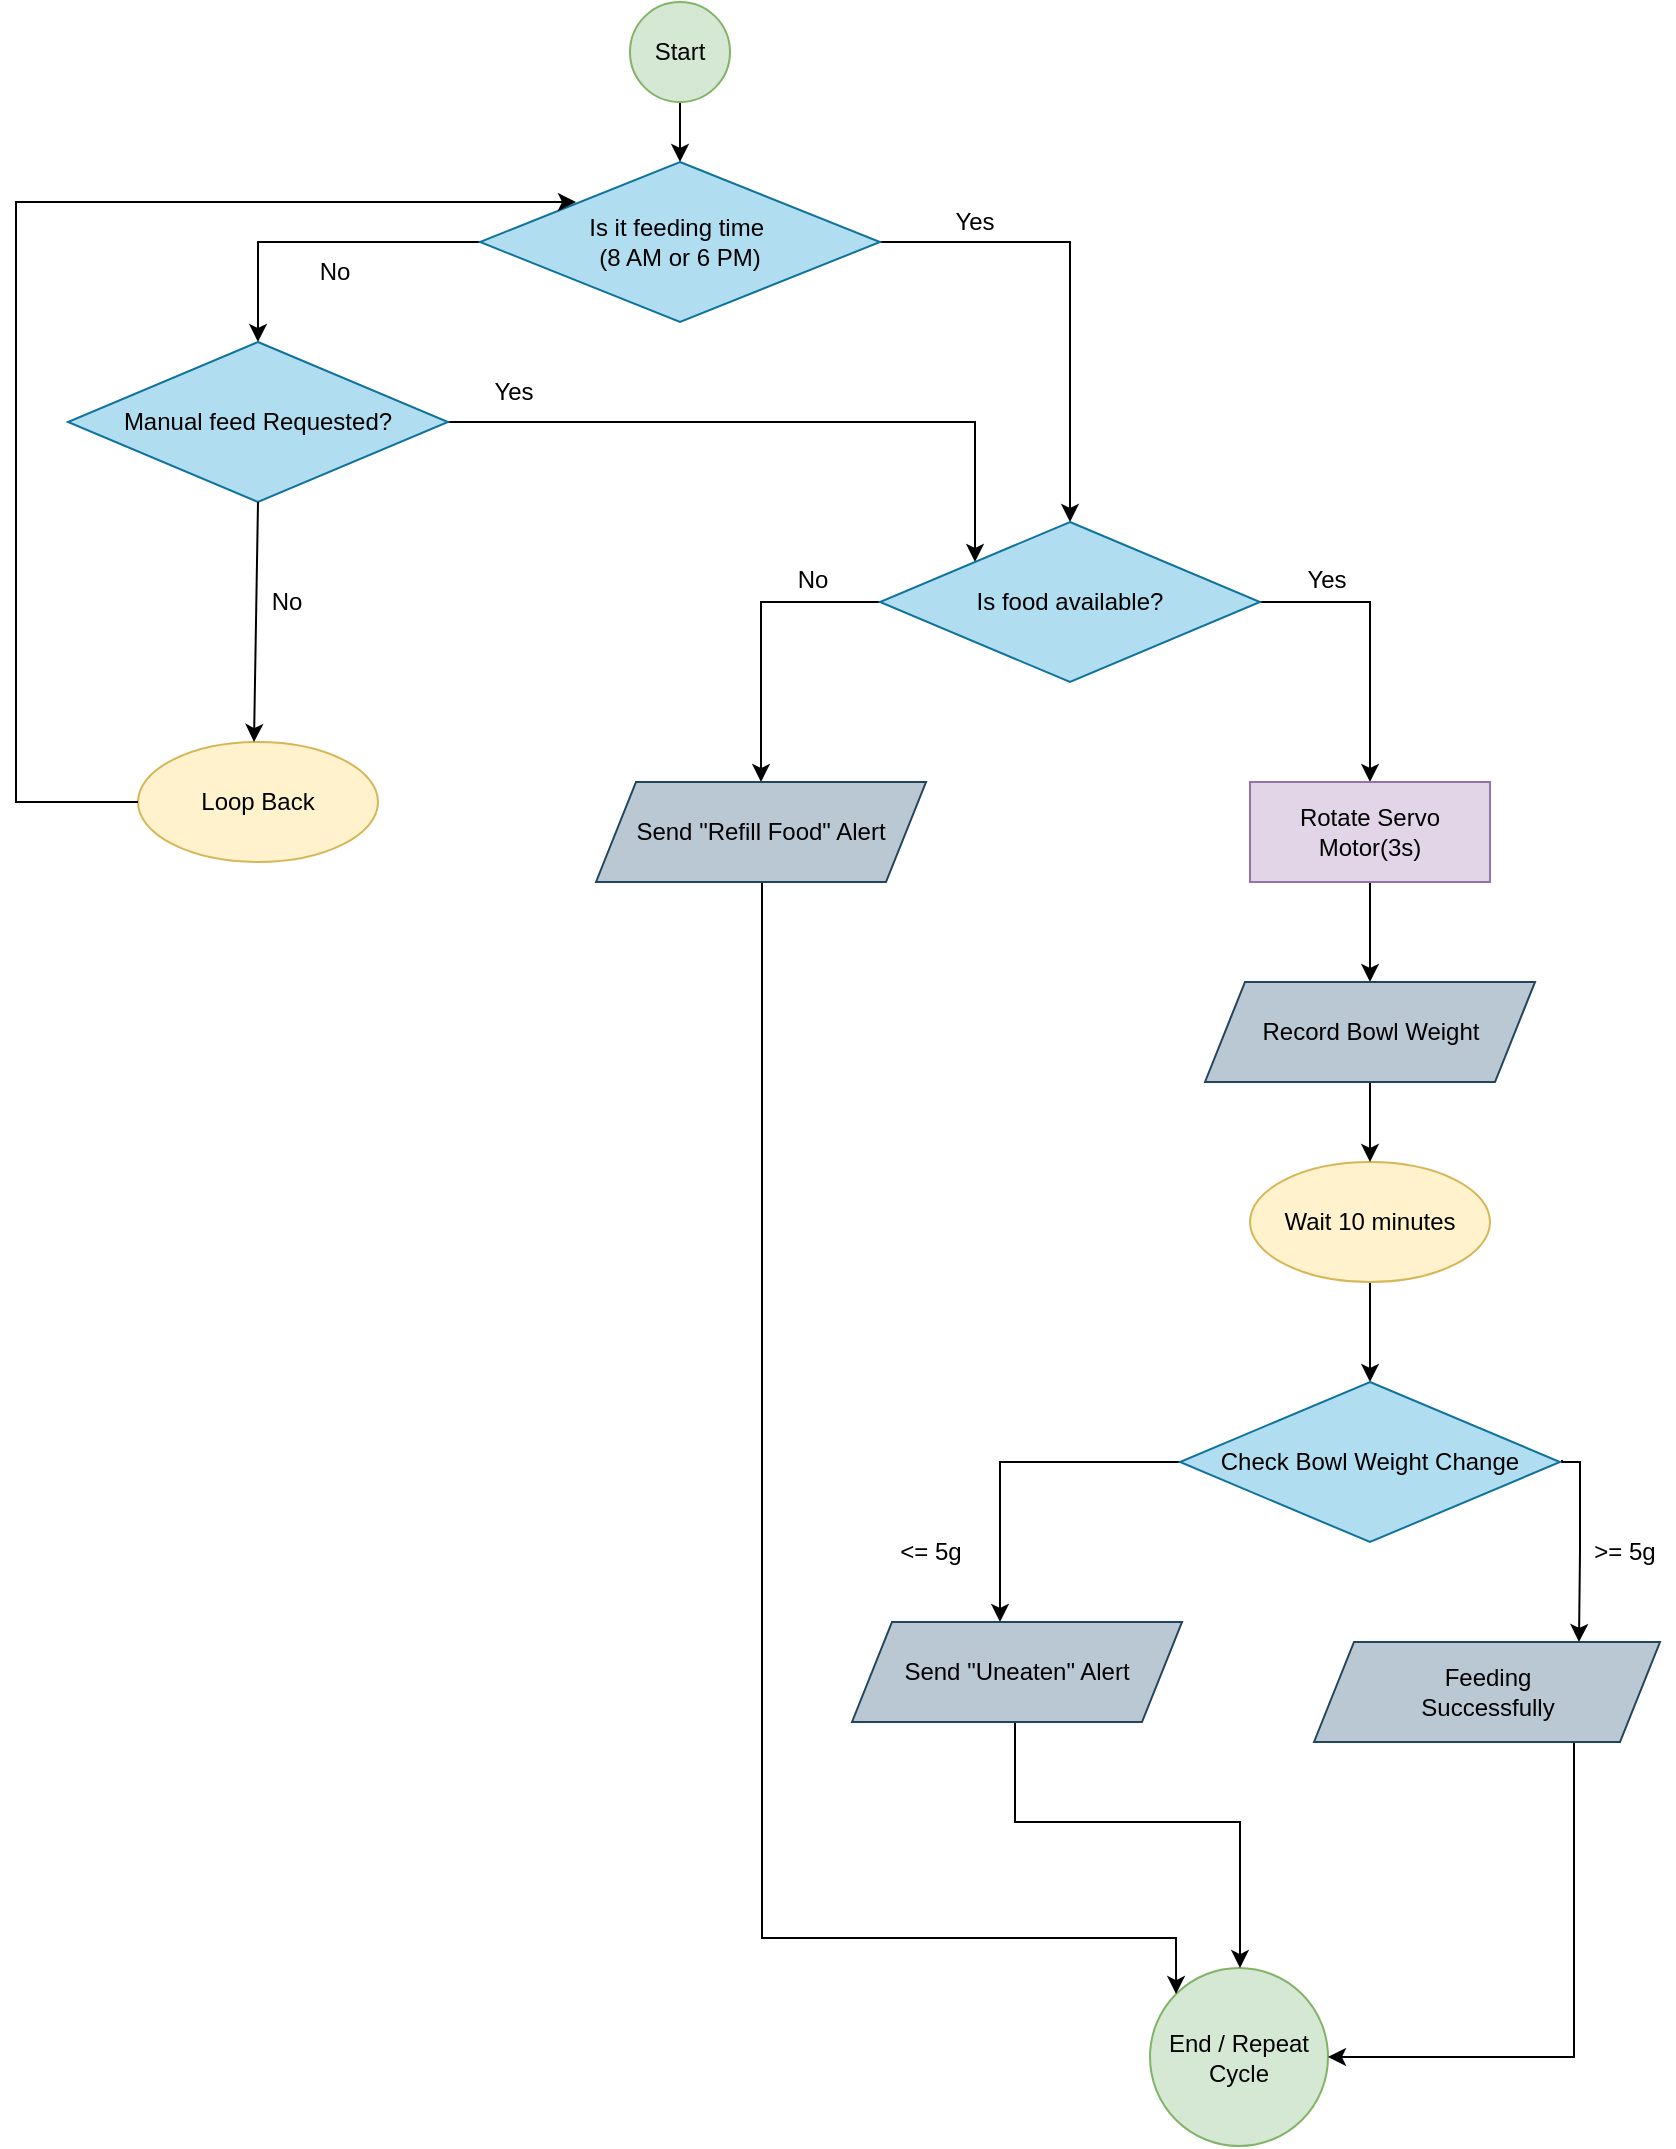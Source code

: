 <mxfile version="28.1.0">
  <diagram name="Page-1" id="AkO-qJHxH3u4cQTiKQt2">
    <mxGraphModel dx="2059" dy="694" grid="1" gridSize="10" guides="1" tooltips="1" connect="1" arrows="1" fold="1" page="1" pageScale="1" pageWidth="850" pageHeight="1100" math="0" shadow="0">
      <root>
        <mxCell id="0" />
        <mxCell id="1" parent="0" />
        <mxCell id="rA-xtUJxe3bkQ7XHZ7rW-1" style="edgeStyle=orthogonalEdgeStyle;rounded=0;orthogonalLoop=1;jettySize=auto;html=1;exitX=0.5;exitY=1;exitDx=0;exitDy=0;entryX=0.5;entryY=0;entryDx=0;entryDy=0;" edge="1" parent="1" target="rA-xtUJxe3bkQ7XHZ7rW-5">
          <mxGeometry relative="1" as="geometry">
            <mxPoint x="333" y="80" as="sourcePoint" />
          </mxGeometry>
        </mxCell>
        <mxCell id="rA-xtUJxe3bkQ7XHZ7rW-2" value="Start" style="ellipse;whiteSpace=wrap;html=1;aspect=fixed;fillColor=#d5e8d4;strokeColor=#82b366;" vertex="1" parent="1">
          <mxGeometry x="308" y="30" width="50" height="50" as="geometry" />
        </mxCell>
        <mxCell id="rA-xtUJxe3bkQ7XHZ7rW-3" style="edgeStyle=orthogonalEdgeStyle;rounded=0;orthogonalLoop=1;jettySize=auto;html=1;exitX=0;exitY=0.5;exitDx=0;exitDy=0;entryX=0.5;entryY=0;entryDx=0;entryDy=0;" edge="1" parent="1" source="rA-xtUJxe3bkQ7XHZ7rW-5" target="rA-xtUJxe3bkQ7XHZ7rW-11">
          <mxGeometry relative="1" as="geometry" />
        </mxCell>
        <mxCell id="rA-xtUJxe3bkQ7XHZ7rW-4" style="edgeStyle=orthogonalEdgeStyle;rounded=0;orthogonalLoop=1;jettySize=auto;html=1;exitX=1;exitY=0.5;exitDx=0;exitDy=0;entryX=0.5;entryY=0;entryDx=0;entryDy=0;" edge="1" parent="1" source="rA-xtUJxe3bkQ7XHZ7rW-5" target="rA-xtUJxe3bkQ7XHZ7rW-15">
          <mxGeometry relative="1" as="geometry" />
        </mxCell>
        <mxCell id="rA-xtUJxe3bkQ7XHZ7rW-5" value="Is it feeding time&amp;nbsp;&lt;div&gt;(8 AM or 6 PM)&lt;/div&gt;" style="rhombus;whiteSpace=wrap;html=1;fillColor=#b1ddf0;strokeColor=#10739e;" vertex="1" parent="1">
          <mxGeometry x="233" y="110" width="200" height="80" as="geometry" />
        </mxCell>
        <mxCell id="rA-xtUJxe3bkQ7XHZ7rW-6" style="edgeStyle=orthogonalEdgeStyle;rounded=0;orthogonalLoop=1;jettySize=auto;html=1;exitX=0;exitY=0.5;exitDx=0;exitDy=0;" edge="1" parent="1" source="rA-xtUJxe3bkQ7XHZ7rW-30">
          <mxGeometry relative="1" as="geometry">
            <Array as="points">
              <mxPoint x="493" y="760" />
            </Array>
            <mxPoint x="493" y="840" as="targetPoint" />
          </mxGeometry>
        </mxCell>
        <mxCell id="rA-xtUJxe3bkQ7XHZ7rW-7" style="edgeStyle=orthogonalEdgeStyle;rounded=0;orthogonalLoop=1;jettySize=auto;html=1;exitX=1;exitY=0.5;exitDx=0;exitDy=0;entryX=0.5;entryY=0;entryDx=0;entryDy=0;" edge="1" parent="1">
          <mxGeometry relative="1" as="geometry">
            <mxPoint x="774" y="759" as="sourcePoint" />
            <mxPoint x="782.5" y="850" as="targetPoint" />
            <Array as="points">
              <mxPoint x="774" y="760" />
              <mxPoint x="783" y="760" />
              <mxPoint x="783" y="805" />
            </Array>
          </mxGeometry>
        </mxCell>
        <mxCell id="rA-xtUJxe3bkQ7XHZ7rW-8" style="edgeStyle=orthogonalEdgeStyle;rounded=0;orthogonalLoop=1;jettySize=auto;html=1;exitX=0.5;exitY=1;exitDx=0;exitDy=0;entryX=0.5;entryY=0;entryDx=0;entryDy=0;" edge="1" parent="1" source="rA-xtUJxe3bkQ7XHZ7rW-9" target="rA-xtUJxe3bkQ7XHZ7rW-30">
          <mxGeometry relative="1" as="geometry" />
        </mxCell>
        <mxCell id="rA-xtUJxe3bkQ7XHZ7rW-9" value="Wait 10 minutes" style="ellipse;whiteSpace=wrap;html=1;fillColor=#fff2cc;strokeColor=#d6b656;" vertex="1" parent="1">
          <mxGeometry x="618" y="610" width="120" height="60" as="geometry" />
        </mxCell>
        <mxCell id="rA-xtUJxe3bkQ7XHZ7rW-10" style="edgeStyle=orthogonalEdgeStyle;rounded=0;orthogonalLoop=1;jettySize=auto;html=1;exitX=1;exitY=0.5;exitDx=0;exitDy=0;entryX=0;entryY=0;entryDx=0;entryDy=0;" edge="1" parent="1" source="rA-xtUJxe3bkQ7XHZ7rW-11" target="rA-xtUJxe3bkQ7XHZ7rW-15">
          <mxGeometry relative="1" as="geometry" />
        </mxCell>
        <mxCell id="rA-xtUJxe3bkQ7XHZ7rW-11" value="Manual feed Requested?" style="rhombus;whiteSpace=wrap;html=1;fillColor=#b1ddf0;strokeColor=#10739e;" vertex="1" parent="1">
          <mxGeometry x="27" y="200" width="190" height="80" as="geometry" />
        </mxCell>
        <mxCell id="rA-xtUJxe3bkQ7XHZ7rW-12" value="No" style="text;html=1;align=center;verticalAlign=middle;resizable=0;points=[];autosize=1;strokeColor=none;fillColor=none;" vertex="1" parent="1">
          <mxGeometry x="140" y="150" width="40" height="30" as="geometry" />
        </mxCell>
        <mxCell id="rA-xtUJxe3bkQ7XHZ7rW-13" style="edgeStyle=orthogonalEdgeStyle;rounded=0;orthogonalLoop=1;jettySize=auto;html=1;exitX=0;exitY=0.5;exitDx=0;exitDy=0;" edge="1" parent="1" source="rA-xtUJxe3bkQ7XHZ7rW-15" target="rA-xtUJxe3bkQ7XHZ7rW-18">
          <mxGeometry relative="1" as="geometry" />
        </mxCell>
        <mxCell id="rA-xtUJxe3bkQ7XHZ7rW-14" style="edgeStyle=orthogonalEdgeStyle;rounded=0;orthogonalLoop=1;jettySize=auto;html=1;exitX=1;exitY=0.5;exitDx=0;exitDy=0;entryX=0.5;entryY=0;entryDx=0;entryDy=0;" edge="1" parent="1" source="rA-xtUJxe3bkQ7XHZ7rW-15" target="rA-xtUJxe3bkQ7XHZ7rW-20">
          <mxGeometry relative="1" as="geometry" />
        </mxCell>
        <mxCell id="rA-xtUJxe3bkQ7XHZ7rW-15" value="Is food available?" style="rhombus;whiteSpace=wrap;html=1;fillColor=#b1ddf0;strokeColor=#10739e;" vertex="1" parent="1">
          <mxGeometry x="433" y="290" width="190" height="80" as="geometry" />
        </mxCell>
        <mxCell id="rA-xtUJxe3bkQ7XHZ7rW-16" value="End / Repeat Cycle" style="ellipse;whiteSpace=wrap;html=1;aspect=fixed;fillColor=#d5e8d4;strokeColor=#82b366;" vertex="1" parent="1">
          <mxGeometry x="568" y="1013" width="89" height="89" as="geometry" />
        </mxCell>
        <mxCell id="rA-xtUJxe3bkQ7XHZ7rW-17" style="edgeStyle=orthogonalEdgeStyle;rounded=0;orthogonalLoop=1;jettySize=auto;html=1;exitX=0.25;exitY=1;exitDx=0;exitDy=0;entryX=0;entryY=0;entryDx=0;entryDy=0;" edge="1" parent="1" source="rA-xtUJxe3bkQ7XHZ7rW-18" target="rA-xtUJxe3bkQ7XHZ7rW-16">
          <mxGeometry relative="1" as="geometry">
            <Array as="points">
              <mxPoint x="374" y="470" />
              <mxPoint x="374" y="998" />
            </Array>
          </mxGeometry>
        </mxCell>
        <mxCell id="rA-xtUJxe3bkQ7XHZ7rW-18" value="Send &quot;Refill Food&quot; Alert" style="shape=parallelogram;perimeter=parallelogramPerimeter;whiteSpace=wrap;html=1;fixedSize=1;fillColor=#bac8d3;strokeColor=#23445d;" vertex="1" parent="1">
          <mxGeometry x="291" y="420" width="165" height="50" as="geometry" />
        </mxCell>
        <mxCell id="rA-xtUJxe3bkQ7XHZ7rW-19" style="edgeStyle=orthogonalEdgeStyle;rounded=0;orthogonalLoop=1;jettySize=auto;html=1;exitX=0.5;exitY=1;exitDx=0;exitDy=0;entryX=0.5;entryY=0;entryDx=0;entryDy=0;" edge="1" parent="1" source="rA-xtUJxe3bkQ7XHZ7rW-20" target="rA-xtUJxe3bkQ7XHZ7rW-22">
          <mxGeometry relative="1" as="geometry" />
        </mxCell>
        <mxCell id="rA-xtUJxe3bkQ7XHZ7rW-20" value="Rotate Servo Motor(3s)" style="rounded=0;whiteSpace=wrap;html=1;fillColor=#e1d5e7;strokeColor=#9673a6;" vertex="1" parent="1">
          <mxGeometry x="618" y="420" width="120" height="50" as="geometry" />
        </mxCell>
        <mxCell id="rA-xtUJxe3bkQ7XHZ7rW-21" style="edgeStyle=orthogonalEdgeStyle;rounded=0;orthogonalLoop=1;jettySize=auto;html=1;exitX=0.5;exitY=1;exitDx=0;exitDy=0;" edge="1" parent="1" source="rA-xtUJxe3bkQ7XHZ7rW-22" target="rA-xtUJxe3bkQ7XHZ7rW-9">
          <mxGeometry relative="1" as="geometry" />
        </mxCell>
        <mxCell id="rA-xtUJxe3bkQ7XHZ7rW-22" value="Record Bowl Weight" style="shape=parallelogram;perimeter=parallelogramPerimeter;whiteSpace=wrap;html=1;fixedSize=1;fillColor=#bac8d3;strokeColor=#23445d;" vertex="1" parent="1">
          <mxGeometry x="595.5" y="520" width="165" height="50" as="geometry" />
        </mxCell>
        <mxCell id="rA-xtUJxe3bkQ7XHZ7rW-23" style="edgeStyle=orthogonalEdgeStyle;rounded=0;orthogonalLoop=1;jettySize=auto;html=1;exitX=0.5;exitY=1;exitDx=0;exitDy=0;" edge="1" parent="1" target="rA-xtUJxe3bkQ7XHZ7rW-16">
          <mxGeometry relative="1" as="geometry">
            <mxPoint x="500.5" y="890.0" as="sourcePoint" />
            <Array as="points">
              <mxPoint x="501" y="940" />
              <mxPoint x="613" y="940" />
            </Array>
          </mxGeometry>
        </mxCell>
        <mxCell id="rA-xtUJxe3bkQ7XHZ7rW-25" style="edgeStyle=orthogonalEdgeStyle;rounded=0;orthogonalLoop=1;jettySize=auto;html=1;exitX=0.5;exitY=1;exitDx=0;exitDy=0;entryX=1;entryY=0.5;entryDx=0;entryDy=0;" edge="1" parent="1" target="rA-xtUJxe3bkQ7XHZ7rW-16">
          <mxGeometry relative="1" as="geometry">
            <mxPoint x="762.5" y="900.0" as="sourcePoint" />
            <Array as="points">
              <mxPoint x="780" y="900" />
              <mxPoint x="780" y="1058" />
            </Array>
          </mxGeometry>
        </mxCell>
        <mxCell id="rA-xtUJxe3bkQ7XHZ7rW-27" value="No" style="text;html=1;align=center;verticalAlign=middle;resizable=0;points=[];autosize=1;strokeColor=none;fillColor=none;" vertex="1" parent="1">
          <mxGeometry x="379" y="304" width="40" height="30" as="geometry" />
        </mxCell>
        <mxCell id="rA-xtUJxe3bkQ7XHZ7rW-28" value="Yes" style="text;html=1;align=center;verticalAlign=middle;resizable=0;points=[];autosize=1;strokeColor=none;fillColor=none;" vertex="1" parent="1">
          <mxGeometry x="460" y="125" width="40" height="30" as="geometry" />
        </mxCell>
        <mxCell id="rA-xtUJxe3bkQ7XHZ7rW-29" value="Yes" style="text;html=1;align=center;verticalAlign=middle;resizable=0;points=[];autosize=1;strokeColor=none;fillColor=none;" vertex="1" parent="1">
          <mxGeometry x="636" y="304" width="40" height="30" as="geometry" />
        </mxCell>
        <mxCell id="rA-xtUJxe3bkQ7XHZ7rW-30" value="Check Bowl Weight Change" style="rhombus;whiteSpace=wrap;html=1;fillColor=#b1ddf0;strokeColor=#10739e;" vertex="1" parent="1">
          <mxGeometry x="583" y="720" width="190" height="80" as="geometry" />
        </mxCell>
        <mxCell id="rA-xtUJxe3bkQ7XHZ7rW-31" value="&amp;gt;= 5g" style="text;html=1;align=center;verticalAlign=middle;resizable=0;points=[];autosize=1;strokeColor=none;fillColor=none;" vertex="1" parent="1">
          <mxGeometry x="780" y="790" width="50" height="30" as="geometry" />
        </mxCell>
        <mxCell id="rA-xtUJxe3bkQ7XHZ7rW-32" value="&amp;lt;= 5g" style="text;html=1;align=center;verticalAlign=middle;resizable=0;points=[];autosize=1;strokeColor=none;fillColor=none;" vertex="1" parent="1">
          <mxGeometry x="433" y="790" width="50" height="30" as="geometry" />
        </mxCell>
        <mxCell id="rA-xtUJxe3bkQ7XHZ7rW-33" value="Loop Back" style="ellipse;whiteSpace=wrap;html=1;fillColor=#fff2cc;strokeColor=#d6b656;" vertex="1" parent="1">
          <mxGeometry x="62" y="400" width="120" height="60" as="geometry" />
        </mxCell>
        <mxCell id="rA-xtUJxe3bkQ7XHZ7rW-34" value="No" style="text;html=1;align=center;verticalAlign=middle;resizable=0;points=[];autosize=1;strokeColor=none;fillColor=none;" vertex="1" parent="1">
          <mxGeometry x="116" y="315" width="40" height="30" as="geometry" />
        </mxCell>
        <mxCell id="rA-xtUJxe3bkQ7XHZ7rW-35" value="" style="endArrow=classic;html=1;rounded=0;exitX=0.5;exitY=1;exitDx=0;exitDy=0;" edge="1" parent="1" source="rA-xtUJxe3bkQ7XHZ7rW-11">
          <mxGeometry width="50" height="50" relative="1" as="geometry">
            <mxPoint x="340" y="320" as="sourcePoint" />
            <mxPoint x="120" y="400" as="targetPoint" />
          </mxGeometry>
        </mxCell>
        <mxCell id="rA-xtUJxe3bkQ7XHZ7rW-36" value="" style="endArrow=classic;html=1;rounded=0;entryX=0.285;entryY=0.25;entryDx=0;entryDy=0;entryPerimeter=0;exitX=0;exitY=0.5;exitDx=0;exitDy=0;" edge="1" parent="1" source="rA-xtUJxe3bkQ7XHZ7rW-33">
          <mxGeometry width="50" height="50" relative="1" as="geometry">
            <mxPoint x="51" y="430" as="sourcePoint" />
            <mxPoint x="281" y="130" as="targetPoint" />
            <Array as="points">
              <mxPoint x="1" y="430" />
              <mxPoint x="1" y="130" />
            </Array>
          </mxGeometry>
        </mxCell>
        <mxCell id="rA-xtUJxe3bkQ7XHZ7rW-37" value="Yes" style="text;html=1;align=center;verticalAlign=middle;whiteSpace=wrap;rounded=0;" vertex="1" parent="1">
          <mxGeometry x="220" y="210" width="60" height="30" as="geometry" />
        </mxCell>
        <mxCell id="rA-xtUJxe3bkQ7XHZ7rW-38" value="Send &quot;Uneaten&quot; Alert" style="shape=parallelogram;perimeter=parallelogramPerimeter;whiteSpace=wrap;html=1;fixedSize=1;fillColor=#bac8d3;strokeColor=#23445d;" vertex="1" parent="1">
          <mxGeometry x="419" y="840" width="165" height="50" as="geometry" />
        </mxCell>
        <mxCell id="rA-xtUJxe3bkQ7XHZ7rW-41" value="" style="shape=parallelogram;perimeter=parallelogramPerimeter;whiteSpace=wrap;html=1;fixedSize=1;fillColor=#bac8d3;strokeColor=#23445d;" vertex="1" parent="1">
          <mxGeometry x="650" y="850" width="173" height="50" as="geometry" />
        </mxCell>
        <mxCell id="rA-xtUJxe3bkQ7XHZ7rW-42" value="Feeding Successfully" style="text;html=1;align=center;verticalAlign=middle;whiteSpace=wrap;rounded=0;" vertex="1" parent="1">
          <mxGeometry x="701.5" y="860" width="70" height="30" as="geometry" />
        </mxCell>
      </root>
    </mxGraphModel>
  </diagram>
</mxfile>
